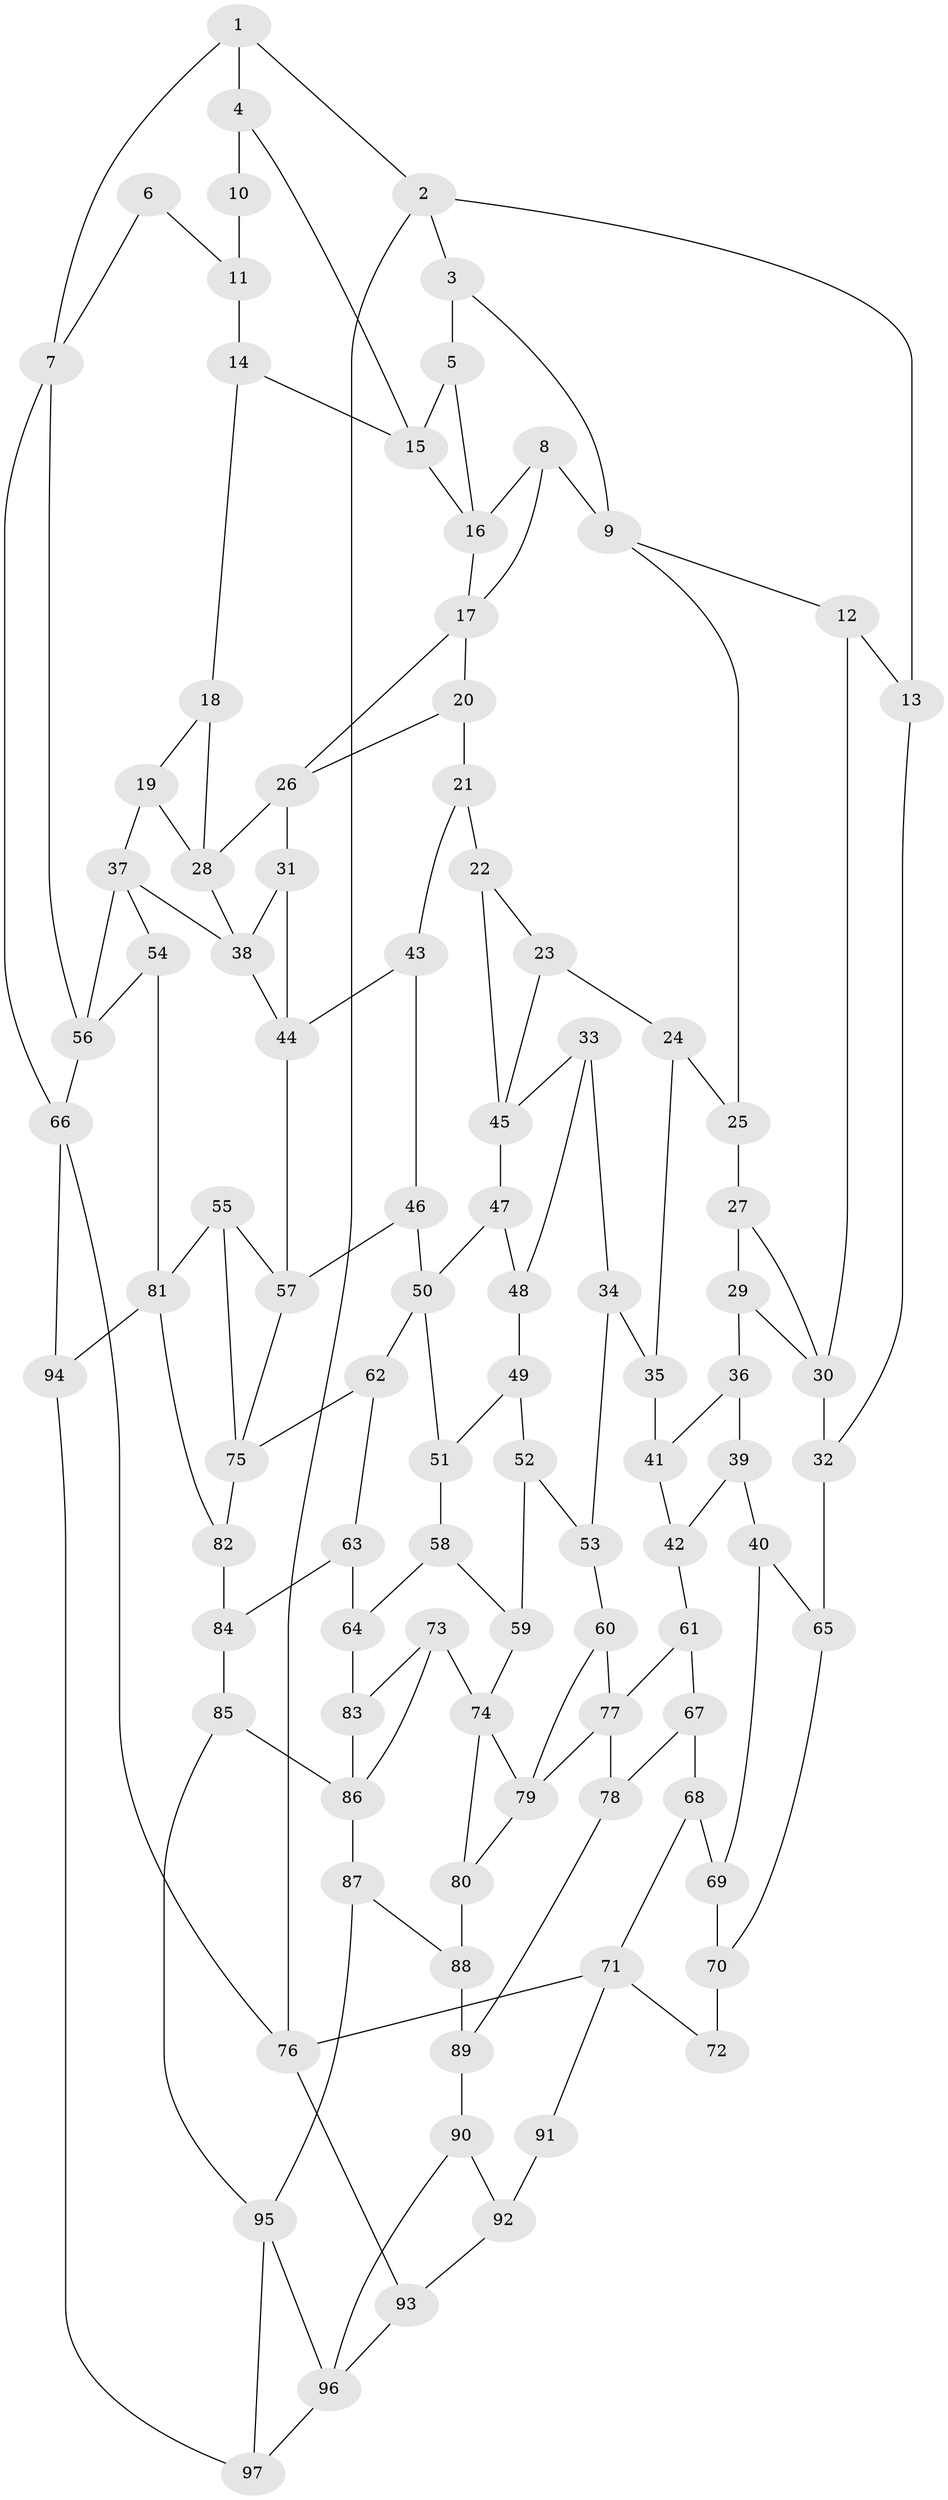// original degree distribution, {3: 0.02158273381294964, 6: 0.2014388489208633, 4: 0.20863309352517986, 5: 0.5683453237410072}
// Generated by graph-tools (version 1.1) at 2025/38/03/04/25 23:38:35]
// undirected, 97 vertices, 157 edges
graph export_dot {
  node [color=gray90,style=filled];
  1;
  2;
  3;
  4;
  5;
  6;
  7;
  8;
  9;
  10;
  11;
  12;
  13;
  14;
  15;
  16;
  17;
  18;
  19;
  20;
  21;
  22;
  23;
  24;
  25;
  26;
  27;
  28;
  29;
  30;
  31;
  32;
  33;
  34;
  35;
  36;
  37;
  38;
  39;
  40;
  41;
  42;
  43;
  44;
  45;
  46;
  47;
  48;
  49;
  50;
  51;
  52;
  53;
  54;
  55;
  56;
  57;
  58;
  59;
  60;
  61;
  62;
  63;
  64;
  65;
  66;
  67;
  68;
  69;
  70;
  71;
  72;
  73;
  74;
  75;
  76;
  77;
  78;
  79;
  80;
  81;
  82;
  83;
  84;
  85;
  86;
  87;
  88;
  89;
  90;
  91;
  92;
  93;
  94;
  95;
  96;
  97;
  1 -- 2 [weight=1.0];
  1 -- 4 [weight=1.0];
  1 -- 7 [weight=1.0];
  2 -- 3 [weight=1.0];
  2 -- 13 [weight=1.0];
  2 -- 76 [weight=1.0];
  3 -- 5 [weight=1.0];
  3 -- 9 [weight=1.0];
  4 -- 10 [weight=2.0];
  4 -- 15 [weight=1.0];
  5 -- 15 [weight=1.0];
  5 -- 16 [weight=1.0];
  6 -- 7 [weight=1.0];
  6 -- 11 [weight=1.0];
  7 -- 56 [weight=1.0];
  7 -- 66 [weight=1.0];
  8 -- 9 [weight=1.0];
  8 -- 16 [weight=1.0];
  8 -- 17 [weight=1.0];
  9 -- 12 [weight=1.0];
  9 -- 25 [weight=1.0];
  10 -- 11 [weight=2.0];
  11 -- 14 [weight=1.0];
  12 -- 13 [weight=1.0];
  12 -- 30 [weight=1.0];
  13 -- 32 [weight=1.0];
  14 -- 15 [weight=1.0];
  14 -- 18 [weight=1.0];
  15 -- 16 [weight=1.0];
  16 -- 17 [weight=1.0];
  17 -- 20 [weight=1.0];
  17 -- 26 [weight=1.0];
  18 -- 19 [weight=1.0];
  18 -- 28 [weight=1.0];
  19 -- 28 [weight=1.0];
  19 -- 37 [weight=1.0];
  20 -- 21 [weight=1.0];
  20 -- 26 [weight=1.0];
  21 -- 22 [weight=1.0];
  21 -- 43 [weight=1.0];
  22 -- 23 [weight=1.0];
  22 -- 45 [weight=1.0];
  23 -- 24 [weight=1.0];
  23 -- 45 [weight=1.0];
  24 -- 25 [weight=1.0];
  24 -- 35 [weight=1.0];
  25 -- 27 [weight=1.0];
  26 -- 28 [weight=1.0];
  26 -- 31 [weight=1.0];
  27 -- 29 [weight=1.0];
  27 -- 30 [weight=1.0];
  28 -- 38 [weight=1.0];
  29 -- 30 [weight=1.0];
  29 -- 36 [weight=2.0];
  30 -- 32 [weight=1.0];
  31 -- 38 [weight=1.0];
  31 -- 44 [weight=1.0];
  32 -- 65 [weight=2.0];
  33 -- 34 [weight=1.0];
  33 -- 45 [weight=1.0];
  33 -- 48 [weight=1.0];
  34 -- 35 [weight=1.0];
  34 -- 53 [weight=1.0];
  35 -- 41 [weight=2.0];
  36 -- 39 [weight=1.0];
  36 -- 41 [weight=1.0];
  37 -- 38 [weight=1.0];
  37 -- 54 [weight=1.0];
  37 -- 56 [weight=1.0];
  38 -- 44 [weight=1.0];
  39 -- 40 [weight=1.0];
  39 -- 42 [weight=1.0];
  40 -- 65 [weight=1.0];
  40 -- 69 [weight=1.0];
  41 -- 42 [weight=1.0];
  42 -- 61 [weight=1.0];
  43 -- 44 [weight=1.0];
  43 -- 46 [weight=1.0];
  44 -- 57 [weight=1.0];
  45 -- 47 [weight=1.0];
  46 -- 50 [weight=1.0];
  46 -- 57 [weight=1.0];
  47 -- 48 [weight=1.0];
  47 -- 50 [weight=1.0];
  48 -- 49 [weight=2.0];
  49 -- 51 [weight=1.0];
  49 -- 52 [weight=1.0];
  50 -- 51 [weight=1.0];
  50 -- 62 [weight=1.0];
  51 -- 58 [weight=1.0];
  52 -- 53 [weight=1.0];
  52 -- 59 [weight=1.0];
  53 -- 60 [weight=1.0];
  54 -- 56 [weight=1.0];
  54 -- 81 [weight=1.0];
  55 -- 57 [weight=1.0];
  55 -- 75 [weight=1.0];
  55 -- 81 [weight=1.0];
  56 -- 66 [weight=1.0];
  57 -- 75 [weight=1.0];
  58 -- 59 [weight=1.0];
  58 -- 64 [weight=1.0];
  59 -- 74 [weight=1.0];
  60 -- 77 [weight=1.0];
  60 -- 79 [weight=1.0];
  61 -- 67 [weight=1.0];
  61 -- 77 [weight=1.0];
  62 -- 63 [weight=1.0];
  62 -- 75 [weight=1.0];
  63 -- 64 [weight=1.0];
  63 -- 84 [weight=1.0];
  64 -- 83 [weight=2.0];
  65 -- 70 [weight=1.0];
  66 -- 76 [weight=1.0];
  66 -- 94 [weight=1.0];
  67 -- 68 [weight=1.0];
  67 -- 78 [weight=1.0];
  68 -- 69 [weight=1.0];
  68 -- 71 [weight=1.0];
  69 -- 70 [weight=1.0];
  70 -- 72 [weight=2.0];
  71 -- 72 [weight=1.0];
  71 -- 76 [weight=1.0];
  71 -- 91 [weight=1.0];
  73 -- 74 [weight=1.0];
  73 -- 83 [weight=1.0];
  73 -- 86 [weight=1.0];
  74 -- 79 [weight=1.0];
  74 -- 80 [weight=1.0];
  75 -- 82 [weight=1.0];
  76 -- 93 [weight=1.0];
  77 -- 78 [weight=1.0];
  77 -- 79 [weight=1.0];
  78 -- 89 [weight=1.0];
  79 -- 80 [weight=1.0];
  80 -- 88 [weight=1.0];
  81 -- 82 [weight=1.0];
  81 -- 94 [weight=1.0];
  82 -- 84 [weight=2.0];
  83 -- 86 [weight=1.0];
  84 -- 85 [weight=1.0];
  85 -- 86 [weight=1.0];
  85 -- 95 [weight=1.0];
  86 -- 87 [weight=1.0];
  87 -- 88 [weight=1.0];
  87 -- 95 [weight=1.0];
  88 -- 89 [weight=1.0];
  89 -- 90 [weight=1.0];
  90 -- 92 [weight=1.0];
  90 -- 96 [weight=1.0];
  91 -- 92 [weight=2.0];
  92 -- 93 [weight=1.0];
  93 -- 96 [weight=1.0];
  94 -- 97 [weight=1.0];
  95 -- 96 [weight=1.0];
  95 -- 97 [weight=1.0];
  96 -- 97 [weight=1.0];
}
